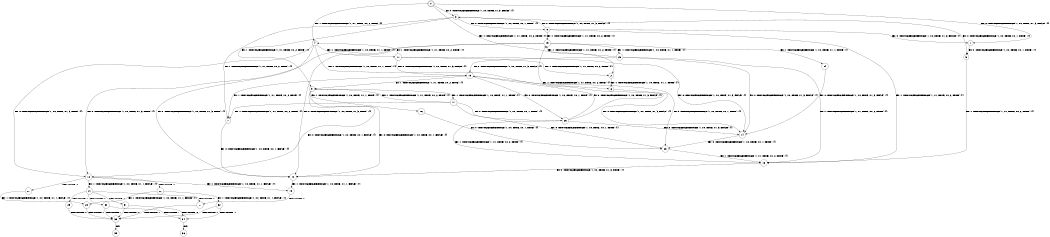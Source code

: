 digraph BCG {
size = "7, 10.5";
center = TRUE;
node [shape = circle];
0 [peripheries = 2];
0 -> 1 [label = "EX !0 !ATOMIC_EXCH_BRANCH (1, +0, TRUE, +1, 3, FALSE) !{}"];
0 -> 2 [label = "EX !1 !ATOMIC_EXCH_BRANCH (1, +1, TRUE, +0, 2, TRUE) !{}"];
0 -> 3 [label = "EX !0 !ATOMIC_EXCH_BRANCH (1, +0, TRUE, +1, 3, FALSE) !{}"];
0 -> 4 [label = "EX !1 !ATOMIC_EXCH_BRANCH (1, +1, TRUE, +0, 2, TRUE) !{}"];
1 -> 5 [label = "EX !0 !ATOMIC_EXCH_BRANCH (1, +0, TRUE, +0, 1, TRUE) !{}"];
2 -> 6 [label = "EX !1 !ATOMIC_EXCH_BRANCH (1, +0, TRUE, +1, 1, TRUE) !{}"];
3 -> 5 [label = "EX !0 !ATOMIC_EXCH_BRANCH (1, +0, TRUE, +0, 1, TRUE) !{}"];
3 -> 7 [label = "EX !1 !ATOMIC_EXCH_BRANCH (1, +1, TRUE, +0, 2, TRUE) !{}"];
3 -> 8 [label = "EX !0 !ATOMIC_EXCH_BRANCH (1, +0, TRUE, +0, 1, TRUE) !{}"];
3 -> 9 [label = "EX !1 !ATOMIC_EXCH_BRANCH (1, +1, TRUE, +0, 2, TRUE) !{}"];
4 -> 6 [label = "EX !1 !ATOMIC_EXCH_BRANCH (1, +0, TRUE, +1, 1, TRUE) !{}"];
4 -> 10 [label = "EX !0 !ATOMIC_EXCH_BRANCH (1, +0, TRUE, +1, 3, TRUE) !{}"];
4 -> 11 [label = "EX !1 !ATOMIC_EXCH_BRANCH (1, +0, TRUE, +1, 1, TRUE) !{}"];
4 -> 12 [label = "EX !0 !ATOMIC_EXCH_BRANCH (1, +0, TRUE, +1, 3, TRUE) !{}"];
5 -> 13 [label = "EX !1 !ATOMIC_EXCH_BRANCH (1, +1, TRUE, +0, 2, TRUE) !{}"];
6 -> 14 [label = "EX !0 !ATOMIC_EXCH_BRANCH (1, +0, TRUE, +1, 3, FALSE) !{}"];
7 -> 10 [label = "EX !0 !ATOMIC_EXCH_BRANCH (1, +0, TRUE, +0, 1, FALSE) !{}"];
8 -> 1 [label = "EX !0 !ATOMIC_EXCH_BRANCH (1, +0, TRUE, +1, 3, FALSE) !{}"];
8 -> 13 [label = "EX !1 !ATOMIC_EXCH_BRANCH (1, +1, TRUE, +0, 2, TRUE) !{}"];
8 -> 3 [label = "EX !0 !ATOMIC_EXCH_BRANCH (1, +0, TRUE, +1, 3, FALSE) !{}"];
8 -> 15 [label = "EX !1 !ATOMIC_EXCH_BRANCH (1, +1, TRUE, +0, 2, TRUE) !{}"];
9 -> 10 [label = "EX !0 !ATOMIC_EXCH_BRANCH (1, +0, TRUE, +0, 1, FALSE) !{}"];
9 -> 16 [label = "EX !1 !ATOMIC_EXCH_BRANCH (1, +0, TRUE, +1, 1, TRUE) !{}"];
9 -> 12 [label = "EX !0 !ATOMIC_EXCH_BRANCH (1, +0, TRUE, +0, 1, FALSE) !{}"];
9 -> 17 [label = "EX !1 !ATOMIC_EXCH_BRANCH (1, +0, TRUE, +1, 1, TRUE) !{}"];
10 -> 18 [label = "EX !1 !ATOMIC_EXCH_BRANCH (1, +0, TRUE, +1, 1, FALSE) !{}"];
11 -> 2 [label = "EX !1 !ATOMIC_EXCH_BRANCH (1, +1, TRUE, +0, 2, TRUE) !{}"];
11 -> 14 [label = "EX !0 !ATOMIC_EXCH_BRANCH (1, +0, TRUE, +1, 3, FALSE) !{}"];
11 -> 4 [label = "EX !1 !ATOMIC_EXCH_BRANCH (1, +1, TRUE, +0, 2, TRUE) !{}"];
11 -> 19 [label = "EX !0 !ATOMIC_EXCH_BRANCH (1, +0, TRUE, +1, 3, FALSE) !{}"];
12 -> 18 [label = "EX !1 !ATOMIC_EXCH_BRANCH (1, +0, TRUE, +1, 1, FALSE) !{}"];
12 -> 20 [label = "TERMINATE !0"];
12 -> 21 [label = "EX !1 !ATOMIC_EXCH_BRANCH (1, +0, TRUE, +1, 1, FALSE) !{}"];
12 -> 22 [label = "TERMINATE !0"];
13 -> 10 [label = "EX !0 !ATOMIC_EXCH_BRANCH (1, +0, TRUE, +1, 3, TRUE) !{}"];
14 -> 23 [label = "EX !0 !ATOMIC_EXCH_BRANCH (1, +0, TRUE, +0, 1, TRUE) !{}"];
15 -> 10 [label = "EX !0 !ATOMIC_EXCH_BRANCH (1, +0, TRUE, +1, 3, TRUE) !{}"];
15 -> 24 [label = "EX !1 !ATOMIC_EXCH_BRANCH (1, +0, TRUE, +1, 1, TRUE) !{}"];
15 -> 12 [label = "EX !0 !ATOMIC_EXCH_BRANCH (1, +0, TRUE, +1, 3, TRUE) !{}"];
15 -> 25 [label = "EX !1 !ATOMIC_EXCH_BRANCH (1, +0, TRUE, +1, 1, TRUE) !{}"];
16 -> 23 [label = "EX !0 !ATOMIC_EXCH_BRANCH (1, +0, TRUE, +0, 1, TRUE) !{}"];
17 -> 23 [label = "EX !0 !ATOMIC_EXCH_BRANCH (1, +0, TRUE, +0, 1, TRUE) !{}"];
17 -> 7 [label = "EX !1 !ATOMIC_EXCH_BRANCH (1, +1, TRUE, +0, 2, TRUE) !{}"];
17 -> 26 [label = "EX !0 !ATOMIC_EXCH_BRANCH (1, +0, TRUE, +0, 1, TRUE) !{}"];
17 -> 9 [label = "EX !1 !ATOMIC_EXCH_BRANCH (1, +1, TRUE, +0, 2, TRUE) !{}"];
18 -> 27 [label = "TERMINATE !0"];
19 -> 23 [label = "EX !0 !ATOMIC_EXCH_BRANCH (1, +0, TRUE, +0, 1, TRUE) !{}"];
19 -> 7 [label = "EX !1 !ATOMIC_EXCH_BRANCH (1, +1, TRUE, +0, 2, TRUE) !{}"];
19 -> 26 [label = "EX !0 !ATOMIC_EXCH_BRANCH (1, +0, TRUE, +0, 1, TRUE) !{}"];
19 -> 9 [label = "EX !1 !ATOMIC_EXCH_BRANCH (1, +1, TRUE, +0, 2, TRUE) !{}"];
20 -> 28 [label = "EX !1 !ATOMIC_EXCH_BRANCH (1, +0, TRUE, +1, 1, FALSE) !{}"];
21 -> 27 [label = "TERMINATE !0"];
21 -> 29 [label = "TERMINATE !1"];
21 -> 30 [label = "TERMINATE !0"];
21 -> 31 [label = "TERMINATE !1"];
22 -> 28 [label = "EX !1 !ATOMIC_EXCH_BRANCH (1, +0, TRUE, +1, 1, FALSE) !{}"];
22 -> 32 [label = "EX !1 !ATOMIC_EXCH_BRANCH (1, +0, TRUE, +1, 1, FALSE) !{}"];
23 -> 13 [label = "EX !1 !ATOMIC_EXCH_BRANCH (1, +1, TRUE, +0, 2, TRUE) !{}"];
24 -> 14 [label = "EX !0 !ATOMIC_EXCH_BRANCH (1, +0, TRUE, +1, 3, FALSE) !{}"];
25 -> 14 [label = "EX !0 !ATOMIC_EXCH_BRANCH (1, +0, TRUE, +1, 3, FALSE) !{}"];
25 -> 13 [label = "EX !1 !ATOMIC_EXCH_BRANCH (1, +1, TRUE, +0, 2, TRUE) !{}"];
25 -> 19 [label = "EX !0 !ATOMIC_EXCH_BRANCH (1, +0, TRUE, +1, 3, FALSE) !{}"];
25 -> 15 [label = "EX !1 !ATOMIC_EXCH_BRANCH (1, +1, TRUE, +0, 2, TRUE) !{}"];
26 -> 14 [label = "EX !0 !ATOMIC_EXCH_BRANCH (1, +0, TRUE, +1, 3, FALSE) !{}"];
26 -> 13 [label = "EX !1 !ATOMIC_EXCH_BRANCH (1, +1, TRUE, +0, 2, TRUE) !{}"];
26 -> 19 [label = "EX !0 !ATOMIC_EXCH_BRANCH (1, +0, TRUE, +1, 3, FALSE) !{}"];
26 -> 15 [label = "EX !1 !ATOMIC_EXCH_BRANCH (1, +1, TRUE, +0, 2, TRUE) !{}"];
27 -> 33 [label = "TERMINATE !1"];
28 -> 33 [label = "TERMINATE !1"];
29 -> 33 [label = "TERMINATE !0"];
30 -> 33 [label = "TERMINATE !1"];
30 -> 34 [label = "TERMINATE !1"];
31 -> 33 [label = "TERMINATE !0"];
31 -> 34 [label = "TERMINATE !0"];
32 -> 33 [label = "TERMINATE !1"];
32 -> 34 [label = "TERMINATE !1"];
33 -> 35 [label = "exit"];
34 -> 36 [label = "exit"];
}
